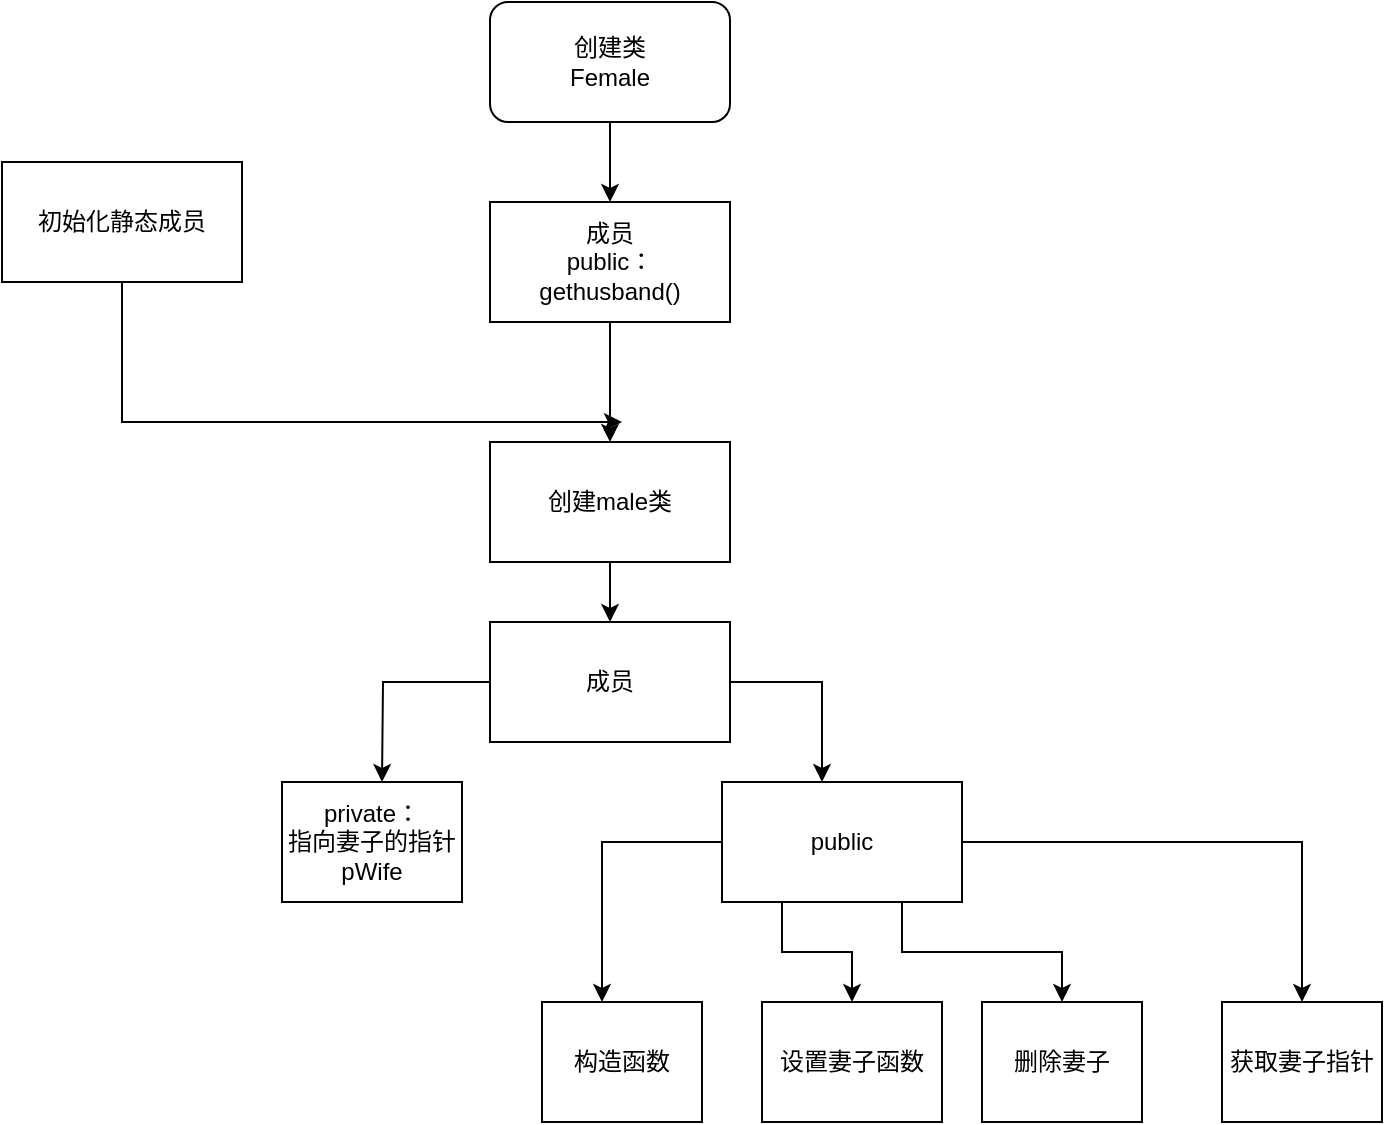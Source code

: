 <mxfile version="26.0.16">
  <diagram name="第 1 页" id="_TElubS7XeyNqgDKQo53">
    <mxGraphModel dx="1719" dy="968" grid="1" gridSize="10" guides="1" tooltips="1" connect="1" arrows="1" fold="1" page="1" pageScale="1" pageWidth="827" pageHeight="1169" math="0" shadow="0">
      <root>
        <mxCell id="0" />
        <mxCell id="1" parent="0" />
        <mxCell id="qT0UXoRc3b2TwlGPGTpv-5" value="" style="edgeStyle=orthogonalEdgeStyle;rounded=0;orthogonalLoop=1;jettySize=auto;html=1;" edge="1" parent="1" source="qT0UXoRc3b2TwlGPGTpv-1" target="qT0UXoRc3b2TwlGPGTpv-4">
          <mxGeometry relative="1" as="geometry" />
        </mxCell>
        <mxCell id="qT0UXoRc3b2TwlGPGTpv-1" value="创建类&lt;br&gt;Female" style="rounded=1;whiteSpace=wrap;html=1;" vertex="1" parent="1">
          <mxGeometry x="354" y="70" width="120" height="60" as="geometry" />
        </mxCell>
        <mxCell id="qT0UXoRc3b2TwlGPGTpv-6" style="edgeStyle=orthogonalEdgeStyle;rounded=0;orthogonalLoop=1;jettySize=auto;html=1;" edge="1" parent="1" source="qT0UXoRc3b2TwlGPGTpv-3">
          <mxGeometry relative="1" as="geometry">
            <mxPoint x="420" y="280" as="targetPoint" />
            <Array as="points">
              <mxPoint x="170" y="280" />
            </Array>
          </mxGeometry>
        </mxCell>
        <mxCell id="qT0UXoRc3b2TwlGPGTpv-3" value="初始化静态成员" style="rounded=0;whiteSpace=wrap;html=1;" vertex="1" parent="1">
          <mxGeometry x="110" y="150" width="120" height="60" as="geometry" />
        </mxCell>
        <mxCell id="qT0UXoRc3b2TwlGPGTpv-8" value="" style="edgeStyle=orthogonalEdgeStyle;rounded=0;orthogonalLoop=1;jettySize=auto;html=1;" edge="1" parent="1" source="qT0UXoRc3b2TwlGPGTpv-4" target="qT0UXoRc3b2TwlGPGTpv-7">
          <mxGeometry relative="1" as="geometry" />
        </mxCell>
        <mxCell id="qT0UXoRc3b2TwlGPGTpv-4" value="成员&lt;br&gt;public：&lt;br&gt;gethusband()" style="rounded=0;whiteSpace=wrap;html=1;" vertex="1" parent="1">
          <mxGeometry x="354" y="170" width="120" height="60" as="geometry" />
        </mxCell>
        <mxCell id="qT0UXoRc3b2TwlGPGTpv-11" value="" style="edgeStyle=orthogonalEdgeStyle;rounded=0;orthogonalLoop=1;jettySize=auto;html=1;" edge="1" parent="1" source="qT0UXoRc3b2TwlGPGTpv-7" target="qT0UXoRc3b2TwlGPGTpv-10">
          <mxGeometry relative="1" as="geometry" />
        </mxCell>
        <mxCell id="qT0UXoRc3b2TwlGPGTpv-7" value="创建male类" style="rounded=0;whiteSpace=wrap;html=1;" vertex="1" parent="1">
          <mxGeometry x="354" y="290" width="120" height="60" as="geometry" />
        </mxCell>
        <mxCell id="qT0UXoRc3b2TwlGPGTpv-12" style="edgeStyle=orthogonalEdgeStyle;rounded=0;orthogonalLoop=1;jettySize=auto;html=1;" edge="1" parent="1" source="qT0UXoRc3b2TwlGPGTpv-10">
          <mxGeometry relative="1" as="geometry">
            <mxPoint x="300" y="460" as="targetPoint" />
          </mxGeometry>
        </mxCell>
        <mxCell id="qT0UXoRc3b2TwlGPGTpv-13" style="edgeStyle=orthogonalEdgeStyle;rounded=0;orthogonalLoop=1;jettySize=auto;html=1;" edge="1" parent="1" source="qT0UXoRc3b2TwlGPGTpv-10">
          <mxGeometry relative="1" as="geometry">
            <mxPoint x="520" y="460" as="targetPoint" />
            <Array as="points">
              <mxPoint x="520" y="410" />
            </Array>
          </mxGeometry>
        </mxCell>
        <mxCell id="qT0UXoRc3b2TwlGPGTpv-10" value="成员" style="rounded=0;whiteSpace=wrap;html=1;" vertex="1" parent="1">
          <mxGeometry x="354" y="380" width="120" height="60" as="geometry" />
        </mxCell>
        <mxCell id="qT0UXoRc3b2TwlGPGTpv-14" value="private：&lt;br&gt;指向妻子的指针pWife" style="rounded=0;whiteSpace=wrap;html=1;" vertex="1" parent="1">
          <mxGeometry x="250" y="460" width="90" height="60" as="geometry" />
        </mxCell>
        <mxCell id="qT0UXoRc3b2TwlGPGTpv-22" style="edgeStyle=orthogonalEdgeStyle;rounded=0;orthogonalLoop=1;jettySize=auto;html=1;exitX=0.25;exitY=1;exitDx=0;exitDy=0;entryX=0.5;entryY=0;entryDx=0;entryDy=0;" edge="1" parent="1" source="qT0UXoRc3b2TwlGPGTpv-15" target="qT0UXoRc3b2TwlGPGTpv-18">
          <mxGeometry relative="1" as="geometry" />
        </mxCell>
        <mxCell id="qT0UXoRc3b2TwlGPGTpv-23" style="edgeStyle=orthogonalEdgeStyle;rounded=0;orthogonalLoop=1;jettySize=auto;html=1;exitX=0.75;exitY=1;exitDx=0;exitDy=0;entryX=0.5;entryY=0;entryDx=0;entryDy=0;" edge="1" parent="1" source="qT0UXoRc3b2TwlGPGTpv-15" target="qT0UXoRc3b2TwlGPGTpv-19">
          <mxGeometry relative="1" as="geometry" />
        </mxCell>
        <mxCell id="qT0UXoRc3b2TwlGPGTpv-24" style="edgeStyle=orthogonalEdgeStyle;rounded=0;orthogonalLoop=1;jettySize=auto;html=1;exitX=1;exitY=0.5;exitDx=0;exitDy=0;entryX=0.5;entryY=0;entryDx=0;entryDy=0;" edge="1" parent="1" source="qT0UXoRc3b2TwlGPGTpv-15" target="qT0UXoRc3b2TwlGPGTpv-20">
          <mxGeometry relative="1" as="geometry" />
        </mxCell>
        <mxCell id="qT0UXoRc3b2TwlGPGTpv-15" value="public" style="rounded=0;whiteSpace=wrap;html=1;" vertex="1" parent="1">
          <mxGeometry x="470" y="460" width="120" height="60" as="geometry" />
        </mxCell>
        <mxCell id="qT0UXoRc3b2TwlGPGTpv-17" value="构造函数" style="rounded=0;whiteSpace=wrap;html=1;" vertex="1" parent="1">
          <mxGeometry x="380" y="570" width="80" height="60" as="geometry" />
        </mxCell>
        <mxCell id="qT0UXoRc3b2TwlGPGTpv-18" value="设置妻子函数" style="rounded=0;whiteSpace=wrap;html=1;" vertex="1" parent="1">
          <mxGeometry x="490" y="570" width="90" height="60" as="geometry" />
        </mxCell>
        <mxCell id="qT0UXoRc3b2TwlGPGTpv-19" value="删除妻子" style="rounded=0;whiteSpace=wrap;html=1;" vertex="1" parent="1">
          <mxGeometry x="600" y="570" width="80" height="60" as="geometry" />
        </mxCell>
        <mxCell id="qT0UXoRc3b2TwlGPGTpv-20" value="获取妻子指针" style="rounded=0;whiteSpace=wrap;html=1;" vertex="1" parent="1">
          <mxGeometry x="720" y="570" width="80" height="60" as="geometry" />
        </mxCell>
        <mxCell id="qT0UXoRc3b2TwlGPGTpv-21" style="edgeStyle=orthogonalEdgeStyle;rounded=0;orthogonalLoop=1;jettySize=auto;html=1;entryX=0.375;entryY=0;entryDx=0;entryDy=0;entryPerimeter=0;" edge="1" parent="1" source="qT0UXoRc3b2TwlGPGTpv-15" target="qT0UXoRc3b2TwlGPGTpv-17">
          <mxGeometry relative="1" as="geometry" />
        </mxCell>
      </root>
    </mxGraphModel>
  </diagram>
</mxfile>
